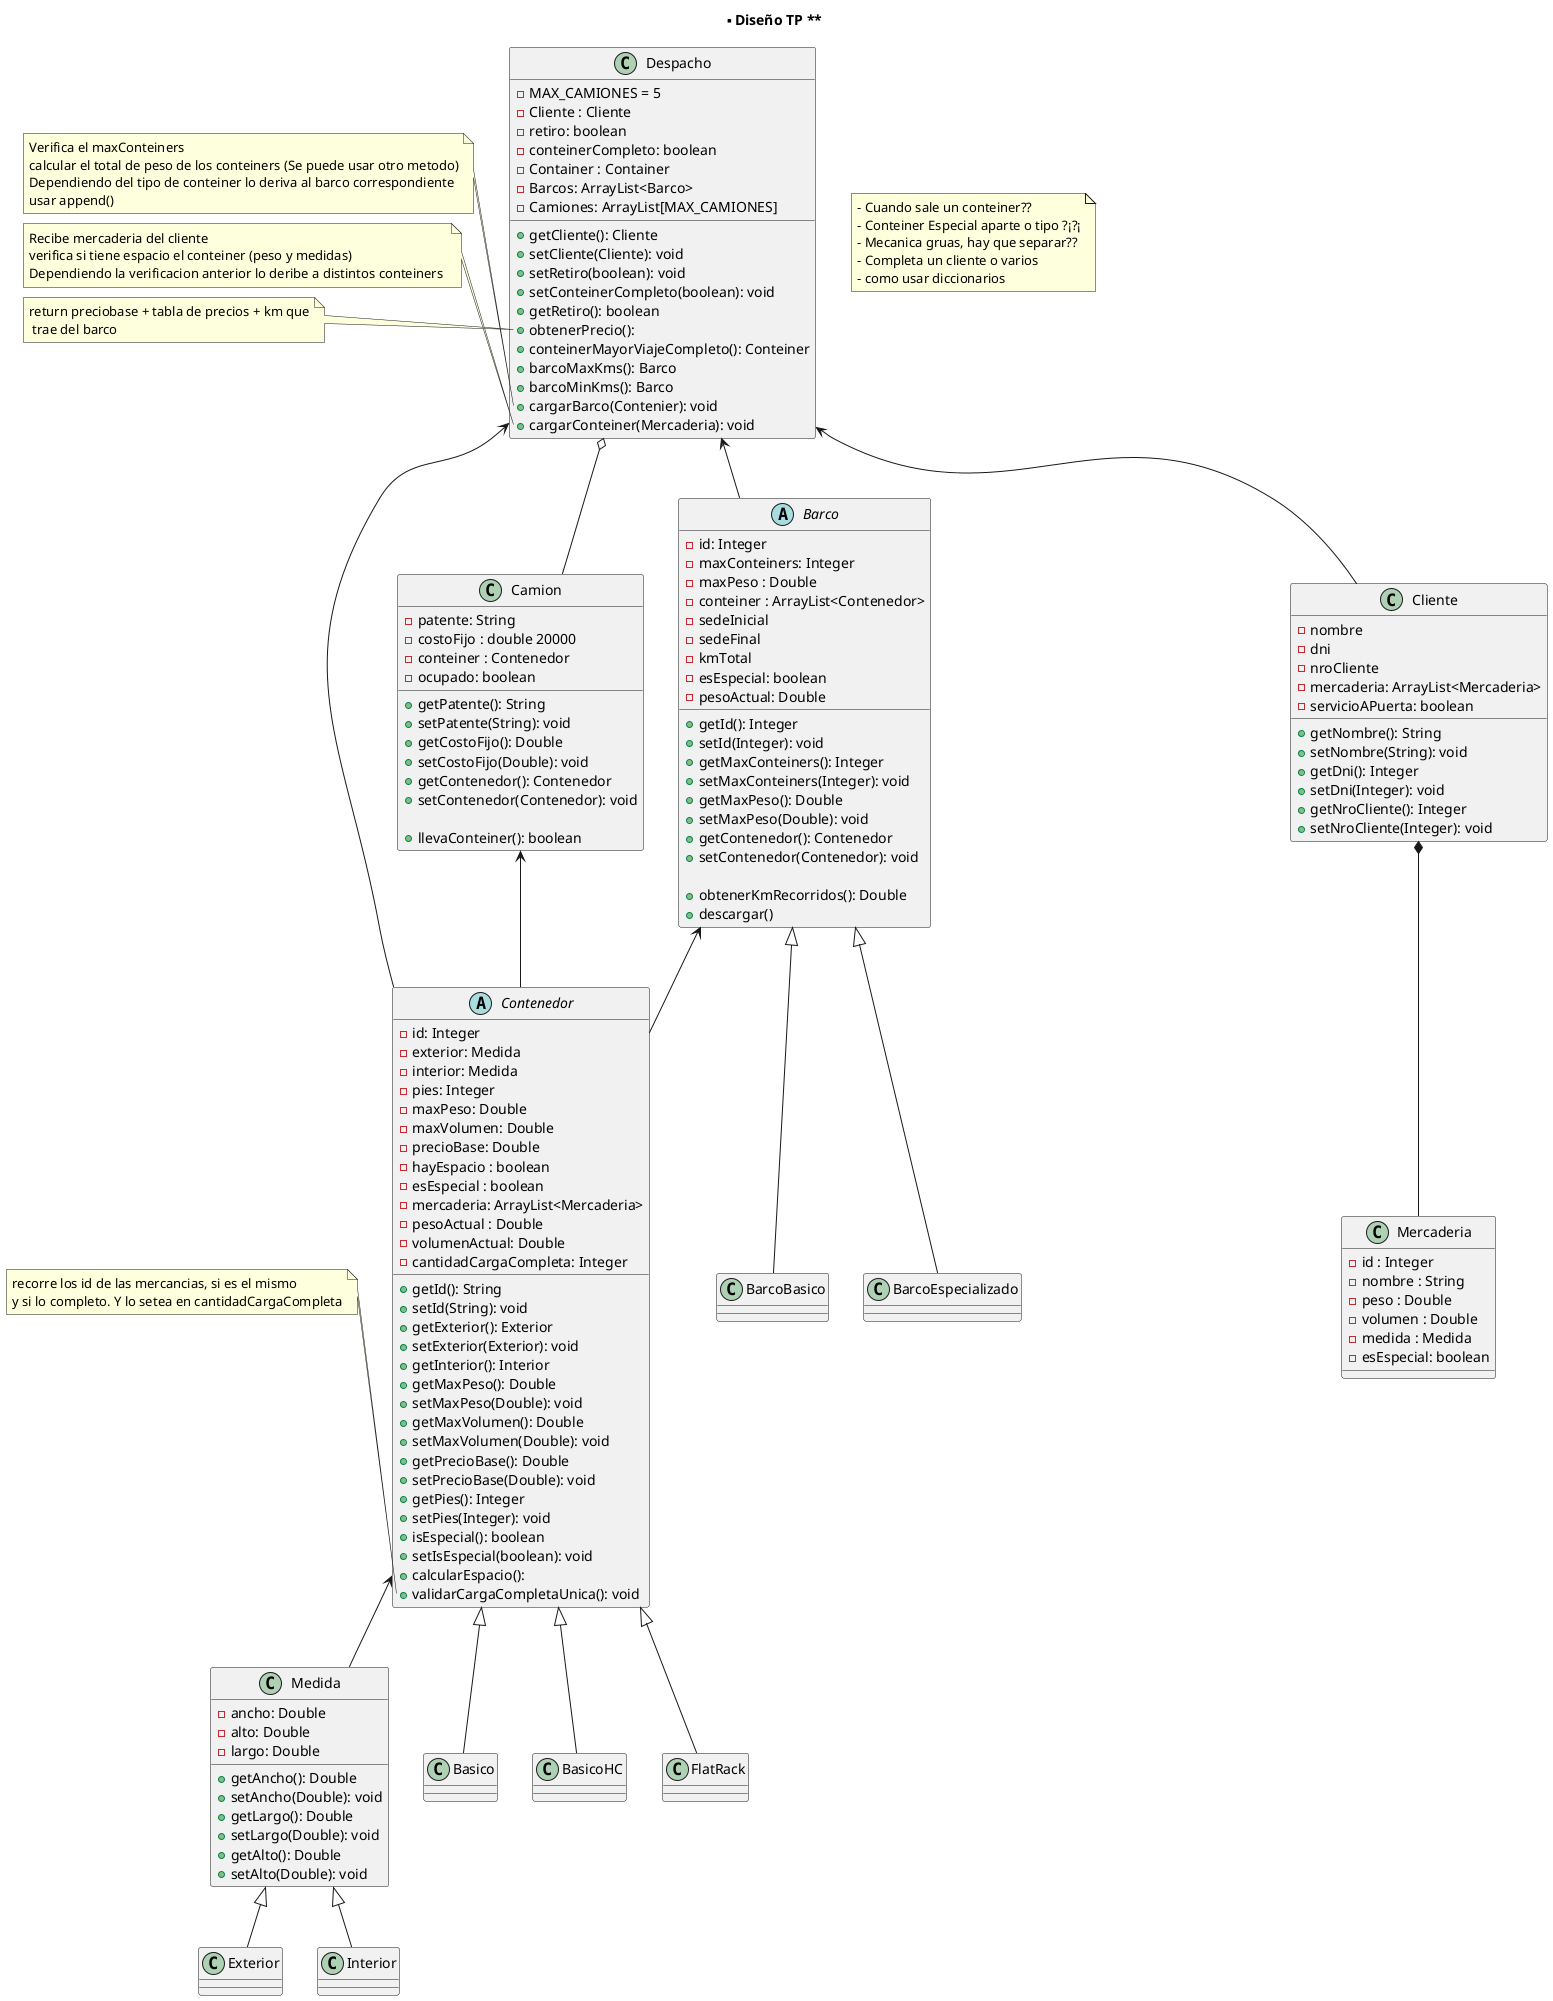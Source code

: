 @startuml

title ** Diseño TP **

abstract class Barco{
   - id: Integer
   - maxConteiners: Integer
   - maxPeso : Double 
   - conteiner : ArrayList<Contenedor>
   - sedeInicial
   - sedeFinal 
   - kmTotal
   - esEspecial: boolean 
   - pesoActual: Double 

   + getId(): Integer 
   + setId(Integer): void
   + getMaxConteiners(): Integer 
   + setMaxConteiners(Integer): void
   + getMaxPeso(): Double
   + setMaxPeso(Double): void
   + getContenedor(): Contenedor
   + setContenedor(Contenedor): void
   
   + obtenerKmRecorridos(): Double 
   + descargar()

}

class Camion{
   - patente: String 
   - costoFijo : double 20000 
   - conteiner : Contenedor 
   - ocupado: boolean 

   + getPatente(): String
   + setPatente(String): void
   + getCostoFijo(): Double 
   + setCostoFijo(Double): void
   + getContenedor(): Contenedor
   + setContenedor(Contenedor): void

   + llevaConteiner(): boolean
}

abstract Class Contenedor{
   - id: Integer 
   - exterior: Medida 
   - interior: Medida  
   - pies: Integer 
   - maxPeso: Double 
   - maxVolumen: Double 
   - precioBase: Double
   - hayEspacio : boolean 
   - esEspecial : boolean
   - mercaderia: ArrayList<Mercaderia>
   - pesoActual : Double 
   - volumenActual: Double 
   - cantidadCargaCompleta: Integer 

   + getId(): String 
   + setId(String): void
   + getExterior(): Exterior
   + setExterior(Exterior): void
   + getInterior(): Interior
   + getMaxPeso(): Double
   + setMaxPeso(Double): void
   + getMaxVolumen(): Double
   + setMaxVolumen(Double): void 
   + getPrecioBase(): Double
   + setPrecioBase(Double): void
   + getPies(): Integer 
   + setPies(Integer): void 
   + isEspecial(): boolean
   + setIsEspecial(boolean): void 
   + calcularEspacio(): 
   + validarCargaCompletaUnica(): void 
}

Class Medida{
   - ancho: Double 
   - alto: Double 
   - largo: Double 
  
   + getAncho(): Double 
   + setAncho(Double): void
   + getLargo(): Double 
   + setLargo(Double): void 
   + getAlto(): Double 
   + setAlto(Double): void
}

class Cliente{
   - nombre
   - dni
   - nroCliente 
   - mercaderia: ArrayList<Mercaderia>
   - servicioAPuerta: boolean 

   + getNombre(): String 
   + setNombre(String): void
   + getDni(): Integer 
   + setDni(Integer): void
   + getNroCliente(): Integer 
   + setNroCliente(Integer): void

}

class Despacho{
   - MAX_CAMIONES = 5
   - Cliente : Cliente 
   - retiro: boolean 
   - conteinerCompleto: boolean  
   - Container : Container 
   - Barcos: ArrayList<Barco>
   - Camiones: ArrayList[MAX_CAMIONES]

   + getCliente(): Cliente 
   + setCliente(Cliente): void
   + setRetiro(boolean): void
   + setConteinerCompleto(boolean): void
   + getRetiro(): boolean
   + obtenerPrecio():
   + conteinerMayorViajeCompleto(): Conteiner 
   + barcoMaxKms(): Barco 
   + barcoMinKms(): Barco 
   + cargarBarco(Contenier): void 
   + cargarConteiner(Mercaderia): void 
}

class Mercaderia{
   - id : Integer 
   - nombre : String 
   - peso : Double 
   - volumen : Double 
   - medida : Medida
   - esEspecial: boolean 
}

' Relaciones 

Barco <|-- BarcoBasico
Barco <|-- BarcoEspecializado
Barco <-- Contenedor

Contenedor <|-- Basico
Contenedor <|-- BasicoHC
Contenedor <|-- FlatRack
Contenedor <-- Medida

Camion <-- Contenedor

Medida <|-- Exterior 
Medida <|-- Interior
Despacho <-- Cliente
Despacho o-- Camion
Despacho <-- Barco
Despacho <-- Contenedor

Cliente *-- Mercaderia

'Notas

note as n1 
   - Cuando sale un conteiner??
   - Conteiner Especial aparte o tipo ?¡?¡
   - Mecanica gruas, hay que separar??
   - Completa un cliente o varios
   - como usar diccionarios
end note

note left of Despacho::cargarBarco
  Verifica el maxConteiners
  calcular el total de peso de los conteiners (Se puede usar otro metodo)
  Dependiendo del tipo de conteiner lo deriva al barco correspondiente
  usar append()
end note 

note left of Despacho::cargarConteiner
   Recibe mercaderia del cliente
   verifica si tiene espacio el conteiner (peso y medidas)
   Dependiendo la verificacion anterior lo deribe a distintos conteiners 
end note 


note right of Barco::sumaKmRecorridos
  Usa el GPS, y adentro del metodo descargar
  llamar a esta funcion.

end note

note left of Despacho::obtenerPrecio
  return preciobase + tabla de precios + km que
   trae del barco
end note 

note left of Contenedor::validarCargaCompletaUnica
  recorre los id de las mercancias, si es el mismo 
  y si lo completo. Y lo setea en cantidadCargaCompleta
end note


@enduml